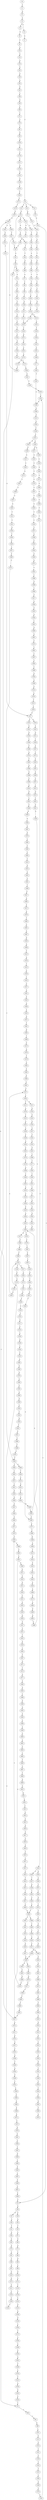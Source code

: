 strict digraph  {
	S0 -> S1 [ label = C ];
	S1 -> S2 [ label = G ];
	S2 -> S3 [ label = G ];
	S3 -> S4 [ label = T ];
	S3 -> S5 [ label = C ];
	S4 -> S6 [ label = A ];
	S5 -> S7 [ label = A ];
	S6 -> S8 [ label = C ];
	S7 -> S9 [ label = C ];
	S8 -> S10 [ label = G ];
	S9 -> S11 [ label = G ];
	S9 -> S12 [ label = C ];
	S9 -> S13 [ label = T ];
	S10 -> S14 [ label = A ];
	S11 -> S15 [ label = C ];
	S12 -> S16 [ label = G ];
	S13 -> S17 [ label = G ];
	S14 -> S18 [ label = A ];
	S15 -> S19 [ label = G ];
	S16 -> S20 [ label = A ];
	S16 -> S21 [ label = G ];
	S17 -> S22 [ label = G ];
	S18 -> S23 [ label = G ];
	S19 -> S24 [ label = C ];
	S20 -> S25 [ label = G ];
	S20 -> S26 [ label = A ];
	S21 -> S27 [ label = G ];
	S22 -> S28 [ label = G ];
	S23 -> S29 [ label = A ];
	S24 -> S30 [ label = G ];
	S25 -> S31 [ label = T ];
	S26 -> S32 [ label = T ];
	S27 -> S33 [ label = A ];
	S28 -> S34 [ label = A ];
	S29 -> S35 [ label = A ];
	S30 -> S36 [ label = C ];
	S30 -> S37 [ label = G ];
	S31 -> S38 [ label = C ];
	S32 -> S39 [ label = G ];
	S33 -> S40 [ label = A ];
	S34 -> S41 [ label = A ];
	S35 -> S42 [ label = G ];
	S36 -> S43 [ label = G ];
	S37 -> S44 [ label = C ];
	S38 -> S45 [ label = C ];
	S39 -> S46 [ label = T ];
	S40 -> S47 [ label = T ];
	S41 -> S48 [ label = C ];
	S42 -> S49 [ label = T ];
	S43 -> S50 [ label = T ];
	S44 -> S51 [ label = T ];
	S45 -> S52 [ label = A ];
	S46 -> S53 [ label = A ];
	S47 -> S54 [ label = T ];
	S48 -> S55 [ label = T ];
	S49 -> S56 [ label = G ];
	S50 -> S57 [ label = C ];
	S51 -> S58 [ label = G ];
	S52 -> S59 [ label = G ];
	S53 -> S60 [ label = G ];
	S54 -> S61 [ label = G ];
	S55 -> S62 [ label = G ];
	S56 -> S63 [ label = T ];
	S57 -> S64 [ label = G ];
	S58 -> S65 [ label = G ];
	S59 -> S66 [ label = T ];
	S59 -> S67 [ label = C ];
	S60 -> S68 [ label = T ];
	S61 -> S69 [ label = A ];
	S62 -> S70 [ label = G ];
	S63 -> S71 [ label = C ];
	S64 -> S72 [ label = A ];
	S65 -> S73 [ label = A ];
	S66 -> S74 [ label = A ];
	S67 -> S75 [ label = T ];
	S68 -> S76 [ label = T ];
	S69 -> S77 [ label = A ];
	S70 -> S78 [ label = A ];
	S71 -> S79 [ label = C ];
	S72 -> S80 [ label = C ];
	S73 -> S81 [ label = A ];
	S74 -> S82 [ label = G ];
	S75 -> S83 [ label = T ];
	S76 -> S84 [ label = T ];
	S77 -> S85 [ label = C ];
	S78 -> S86 [ label = C ];
	S79 -> S87 [ label = T ];
	S80 -> S88 [ label = G ];
	S81 -> S89 [ label = T ];
	S82 -> S90 [ label = G ];
	S83 -> S91 [ label = C ];
	S84 -> S92 [ label = C ];
	S85 -> S93 [ label = C ];
	S86 -> S94 [ label = C ];
	S87 -> S95 [ label = G ];
	S88 -> S96 [ label = C ];
	S89 -> S97 [ label = G ];
	S90 -> S98 [ label = G ];
	S91 -> S99 [ label = A ];
	S92 -> S100 [ label = A ];
	S93 -> S101 [ label = C ];
	S94 -> S102 [ label = C ];
	S95 -> S103 [ label = G ];
	S96 -> S104 [ label = G ];
	S97 -> S105 [ label = G ];
	S98 -> S106 [ label = T ];
	S99 -> S107 [ label = C ];
	S100 -> S108 [ label = C ];
	S101 -> S109 [ label = G ];
	S102 -> S110 [ label = G ];
	S103 -> S111 [ label = C ];
	S104 -> S112 [ label = C ];
	S105 -> S113 [ label = G ];
	S106 -> S114 [ label = C ];
	S107 -> S115 [ label = G ];
	S108 -> S116 [ label = T ];
	S109 -> S117 [ label = T ];
	S110 -> S118 [ label = T ];
	S111 -> S119 [ label = C ];
	S112 -> S120 [ label = C ];
	S113 -> S121 [ label = G ];
	S114 -> S122 [ label = A ];
	S115 -> S123 [ label = C ];
	S116 -> S124 [ label = C ];
	S117 -> S125 [ label = C ];
	S118 -> S126 [ label = C ];
	S119 -> S127 [ label = T ];
	S120 -> S128 [ label = T ];
	S121 -> S129 [ label = T ];
	S122 -> S130 [ label = C ];
	S123 -> S131 [ label = C ];
	S124 -> S132 [ label = C ];
	S125 -> S133 [ label = T ];
	S126 -> S133 [ label = T ];
	S127 -> S134 [ label = G ];
	S128 -> S135 [ label = C ];
	S129 -> S136 [ label = C ];
	S130 -> S137 [ label = T ];
	S131 -> S138 [ label = C ];
	S132 -> S139 [ label = T ];
	S133 -> S140 [ label = C ];
	S134 -> S141 [ label = G ];
	S135 -> S142 [ label = G ];
	S136 -> S143 [ label = C ];
	S137 -> S144 [ label = C ];
	S138 -> S145 [ label = T ];
	S139 -> S146 [ label = T ];
	S140 -> S147 [ label = G ];
	S141 -> S148 [ label = G ];
	S142 -> S149 [ label = G ];
	S143 -> S150 [ label = G ];
	S144 -> S151 [ label = G ];
	S145 -> S152 [ label = T ];
	S146 -> S153 [ label = T ];
	S147 -> S154 [ label = G ];
	S148 -> S155 [ label = T ];
	S149 -> S156 [ label = G ];
	S150 -> S157 [ label = C ];
	S150 -> S158 [ label = T ];
	S151 -> S159 [ label = C ];
	S152 -> S160 [ label = C ];
	S153 -> S161 [ label = C ];
	S154 -> S162 [ label = C ];
	S155 -> S163 [ label = C ];
	S156 -> S164 [ label = C ];
	S157 -> S165 [ label = C ];
	S158 -> S166 [ label = C ];
	S159 -> S167 [ label = T ];
	S160 -> S168 [ label = A ];
	S161 -> S169 [ label = A ];
	S162 -> S170 [ label = A ];
	S163 -> S171 [ label = C ];
	S164 -> S172 [ label = T ];
	S165 -> S173 [ label = G ];
	S166 -> S174 [ label = G ];
	S167 -> S175 [ label = T ];
	S168 -> S176 [ label = T ];
	S169 -> S177 [ label = T ];
	S170 -> S178 [ label = C ];
	S171 -> S179 [ label = C ];
	S172 -> S180 [ label = C ];
	S173 -> S181 [ label = G ];
	S174 -> S182 [ label = G ];
	S175 -> S183 [ label = C ];
	S176 -> S184 [ label = C ];
	S177 -> S185 [ label = C ];
	S178 -> S186 [ label = C ];
	S179 -> S187 [ label = G ];
	S180 -> S188 [ label = A ];
	S181 -> S189 [ label = A ];
	S182 -> S190 [ label = A ];
	S183 -> S191 [ label = A ];
	S184 -> S192 [ label = C ];
	S185 -> S193 [ label = C ];
	S186 -> S16 [ label = G ];
	S187 -> S194 [ label = A ];
	S188 -> S195 [ label = C ];
	S189 -> S196 [ label = A ];
	S190 -> S197 [ label = A ];
	S191 -> S198 [ label = T ];
	S192 -> S199 [ label = A ];
	S193 -> S199 [ label = A ];
	S194 -> S200 [ label = G ];
	S194 -> S201 [ label = A ];
	S195 -> S202 [ label = G ];
	S196 -> S203 [ label = C ];
	S197 -> S204 [ label = C ];
	S198 -> S205 [ label = C ];
	S199 -> S206 [ label = G ];
	S200 -> S207 [ label = T ];
	S201 -> S208 [ label = G ];
	S202 -> S209 [ label = T ];
	S203 -> S210 [ label = T ];
	S204 -> S211 [ label = A ];
	S204 -> S212 [ label = T ];
	S205 -> S192 [ label = C ];
	S206 -> S213 [ label = A ];
	S207 -> S214 [ label = C ];
	S208 -> S215 [ label = T ];
	S209 -> S216 [ label = C ];
	S210 -> S217 [ label = G ];
	S211 -> S218 [ label = G ];
	S212 -> S219 [ label = A ];
	S213 -> S220 [ label = A ];
	S214 -> S45 [ label = C ];
	S215 -> S221 [ label = C ];
	S216 -> S222 [ label = C ];
	S217 -> S223 [ label = C ];
	S218 -> S224 [ label = G ];
	S219 -> S225 [ label = C ];
	S220 -> S226 [ label = C ];
	S221 -> S227 [ label = G ];
	S222 -> S228 [ label = A ];
	S223 -> S229 [ label = A ];
	S224 -> S230 [ label = A ];
	S225 -> S231 [ label = A ];
	S226 -> S232 [ label = C ];
	S227 -> S233 [ label = C ];
	S227 -> S234 [ label = A ];
	S228 -> S235 [ label = G ];
	S229 -> S236 [ label = A ];
	S230 -> S237 [ label = A ];
	S231 -> S238 [ label = A ];
	S232 -> S239 [ label = A ];
	S232 -> S240 [ label = G ];
	S233 -> S241 [ label = G ];
	S234 -> S242 [ label = G ];
	S235 -> S243 [ label = C ];
	S236 -> S244 [ label = C ];
	S237 -> S245 [ label = T ];
	S238 -> S246 [ label = C ];
	S239 -> S247 [ label = G ];
	S239 -> S248 [ label = C ];
	S240 -> S249 [ label = G ];
	S241 -> S250 [ label = G ];
	S242 -> S251 [ label = G ];
	S243 -> S75 [ label = T ];
	S244 -> S252 [ label = C ];
	S245 -> S253 [ label = A ];
	S246 -> S254 [ label = G ];
	S247 -> S255 [ label = A ];
	S248 -> S256 [ label = C ];
	S249 -> S257 [ label = A ];
	S250 -> S258 [ label = C ];
	S251 -> S259 [ label = T ];
	S252 -> S260 [ label = A ];
	S253 -> S261 [ label = G ];
	S254 -> S262 [ label = A ];
	S255 -> S263 [ label = C ];
	S256 -> S264 [ label = A ];
	S257 -> S265 [ label = C ];
	S258 -> S266 [ label = T ];
	S259 -> S267 [ label = A ];
	S260 -> S268 [ label = G ];
	S261 -> S269 [ label = T ];
	S262 -> S270 [ label = A ];
	S263 -> S271 [ label = T ];
	S264 -> S272 [ label = C ];
	S265 -> S273 [ label = G ];
	S266 -> S274 [ label = A ];
	S267 -> S275 [ label = T ];
	S268 -> S276 [ label = A ];
	S269 -> S277 [ label = C ];
	S270 -> S278 [ label = A ];
	S271 -> S279 [ label = C ];
	S272 -> S280 [ label = C ];
	S273 -> S281 [ label = C ];
	S274 -> S282 [ label = T ];
	S275 -> S283 [ label = A ];
	S276 -> S284 [ label = A ];
	S277 -> S285 [ label = T ];
	S278 -> S286 [ label = A ];
	S279 -> S287 [ label = C ];
	S280 -> S288 [ label = C ];
	S281 -> S289 [ label = C ];
	S282 -> S290 [ label = A ];
	S283 -> S291 [ label = A ];
	S284 -> S292 [ label = C ];
	S285 -> S293 [ label = C ];
	S286 -> S294 [ label = C ];
	S287 -> S295 [ label = C ];
	S288 -> S296 [ label = C ];
	S289 -> S297 [ label = C ];
	S290 -> S298 [ label = G ];
	S291 -> S299 [ label = G ];
	S292 -> S300 [ label = A ];
	S293 -> S301 [ label = T ];
	S294 -> S302 [ label = A ];
	S295 -> S303 [ label = A ];
	S296 -> S304 [ label = T ];
	S297 -> S305 [ label = A ];
	S298 -> S306 [ label = T ];
	S299 -> S307 [ label = T ];
	S300 -> S308 [ label = G ];
	S301 -> S309 [ label = C ];
	S302 -> S310 [ label = G ];
	S303 -> S311 [ label = T ];
	S304 -> S312 [ label = T ];
	S305 -> S313 [ label = T ];
	S306 -> S314 [ label = A ];
	S307 -> S315 [ label = C ];
	S308 -> S316 [ label = C ];
	S309 -> S317 [ label = T ];
	S310 -> S318 [ label = A ];
	S311 -> S319 [ label = C ];
	S312 -> S320 [ label = C ];
	S313 -> S321 [ label = C ];
	S314 -> S322 [ label = G ];
	S315 -> S323 [ label = G ];
	S316 -> S324 [ label = C ];
	S317 -> S325 [ label = G ];
	S318 -> S326 [ label = A ];
	S319 -> S327 [ label = T ];
	S320 -> S328 [ label = C ];
	S320 -> S329 [ label = G ];
	S321 -> S330 [ label = G ];
	S322 -> S331 [ label = C ];
	S323 -> S332 [ label = T ];
	S324 -> S333 [ label = G ];
	S325 -> S334 [ label = A ];
	S326 -> S335 [ label = G ];
	S327 -> S336 [ label = G ];
	S328 -> S337 [ label = T ];
	S329 -> S338 [ label = A ];
	S330 -> S339 [ label = T ];
	S331 -> S340 [ label = C ];
	S332 -> S341 [ label = G ];
	S333 -> S342 [ label = T ];
	S334 -> S343 [ label = G ];
	S335 -> S344 [ label = G ];
	S336 -> S345 [ label = C ];
	S337 -> S346 [ label = G ];
	S338 -> S347 [ label = T ];
	S339 -> S348 [ label = C ];
	S340 -> S349 [ label = G ];
	S341 -> S350 [ label = G ];
	S342 -> S351 [ label = C ];
	S343 -> S352 [ label = T ];
	S344 -> S353 [ label = G ];
	S345 -> S354 [ label = C ];
	S346 -> S355 [ label = T ];
	S347 -> S356 [ label = C ];
	S348 -> S357 [ label = C ];
	S349 -> S358 [ label = A ];
	S350 -> S359 [ label = T ];
	S351 -> S360 [ label = C ];
	S352 -> S361 [ label = A ];
	S353 -> S362 [ label = G ];
	S354 -> S363 [ label = A ];
	S355 -> S364 [ label = C ];
	S356 -> S365 [ label = G ];
	S357 -> S366 [ label = T ];
	S358 -> S367 [ label = A ];
	S359 -> S368 [ label = A ];
	S360 -> S369 [ label = T ];
	S362 -> S370 [ label = T ];
	S362 -> S371 [ label = G ];
	S363 -> S372 [ label = G ];
	S364 -> S373 [ label = C ];
	S365 -> S374 [ label = T ];
	S366 -> S375 [ label = C ];
	S367 -> S376 [ label = A ];
	S368 -> S377 [ label = C ];
	S369 -> S378 [ label = C ];
	S370 -> S379 [ label = C ];
	S371 -> S380 [ label = T ];
	S372 -> S381 [ label = T ];
	S373 -> S382 [ label = T ];
	S374 -> S383 [ label = T ];
	S375 -> S384 [ label = T ];
	S376 -> S385 [ label = C ];
	S377 -> S386 [ label = C ];
	S378 -> S384 [ label = T ];
	S379 -> S387 [ label = T ];
	S380 -> S388 [ label = C ];
	S381 -> S389 [ label = C ];
	S382 -> S390 [ label = A ];
	S382 -> S391 [ label = T ];
	S383 -> S392 [ label = T ];
	S384 -> S393 [ label = T ];
	S384 -> S394 [ label = G ];
	S385 -> S395 [ label = C ];
	S386 -> S396 [ label = G ];
	S387 -> S397 [ label = C ];
	S388 -> S398 [ label = C ];
	S389 -> S399 [ label = G ];
	S390 -> S400 [ label = C ];
	S391 -> S401 [ label = G ];
	S392 -> S402 [ label = G ];
	S393 -> S403 [ label = C ];
	S394 -> S404 [ label = T ];
	S395 -> S405 [ label = C ];
	S396 -> S406 [ label = G ];
	S397 -> S407 [ label = T ];
	S398 -> S150 [ label = G ];
	S399 -> S408 [ label = T ];
	S400 -> S409 [ label = T ];
	S401 -> S410 [ label = T ];
	S402 -> S411 [ label = T ];
	S403 -> S412 [ label = T ];
	S404 -> S413 [ label = C ];
	S405 -> S414 [ label = C ];
	S406 -> S415 [ label = T ];
	S407 -> S416 [ label = C ];
	S408 -> S417 [ label = A ];
	S409 -> S418 [ label = A ];
	S410 -> S419 [ label = A ];
	S411 -> S420 [ label = A ];
	S412 -> S421 [ label = C ];
	S413 -> S422 [ label = G ];
	S414 -> S423 [ label = G ];
	S415 -> S424 [ label = G ];
	S416 -> S425 [ label = G ];
	S417 -> S426 [ label = A ];
	S418 -> S427 [ label = C ];
	S419 -> S428 [ label = G ];
	S420 -> S429 [ label = G ];
	S421 -> S430 [ label = G ];
	S422 -> S431 [ label = T ];
	S423 -> S432 [ label = A ];
	S424 -> S433 [ label = G ];
	S425 -> S434 [ label = T ];
	S426 -> S435 [ label = G ];
	S427 -> S436 [ label = C ];
	S428 -> S437 [ label = G ];
	S429 -> S438 [ label = G ];
	S430 -> S439 [ label = G ];
	S431 -> S440 [ label = G ];
	S432 -> S441 [ label = C ];
	S433 -> S442 [ label = T ];
	S434 -> S443 [ label = G ];
	S435 -> S444 [ label = A ];
	S436 -> S445 [ label = A ];
	S437 -> S446 [ label = A ];
	S438 -> S446 [ label = A ];
	S439 -> S447 [ label = A ];
	S440 -> S448 [ label = G ];
	S441 -> S449 [ label = T ];
	S442 -> S450 [ label = T ];
	S443 -> S451 [ label = G ];
	S444 -> S452 [ label = C ];
	S445 -> S453 [ label = G ];
	S446 -> S454 [ label = G ];
	S446 -> S455 [ label = A ];
	S447 -> S456 [ label = G ];
	S448 -> S359 [ label = T ];
	S449 -> S457 [ label = A ];
	S450 -> S458 [ label = A ];
	S451 -> S459 [ label = T ];
	S452 -> S460 [ label = G ];
	S453 -> S461 [ label = G ];
	S454 -> S462 [ label = A ];
	S455 -> S463 [ label = A ];
	S456 -> S464 [ label = A ];
	S457 -> S465 [ label = G ];
	S458 -> S466 [ label = G ];
	S459 -> S368 [ label = A ];
	S460 -> S467 [ label = G ];
	S461 -> S468 [ label = A ];
	S462 -> S469 [ label = G ];
	S463 -> S470 [ label = G ];
	S464 -> S471 [ label = G ];
	S465 -> S472 [ label = A ];
	S466 -> S473 [ label = A ];
	S467 -> S474 [ label = C ];
	S468 -> S475 [ label = G ];
	S469 -> S476 [ label = G ];
	S470 -> S477 [ label = G ];
	S471 -> S478 [ label = G ];
	S472 -> S479 [ label = A ];
	S473 -> S480 [ label = A ];
	S474 -> S481 [ label = T ];
	S475 -> S482 [ label = A ];
	S476 -> S483 [ label = T ];
	S477 -> S484 [ label = T ];
	S478 -> S483 [ label = T ];
	S479 -> S485 [ label = T ];
	S480 -> S486 [ label = G ];
	S481 -> S487 [ label = C ];
	S482 -> S488 [ label = G ];
	S483 -> S489 [ label = C ];
	S484 -> S490 [ label = C ];
	S485 -> S491 [ label = C ];
	S486 -> S492 [ label = G ];
	S487 -> S493 [ label = T ];
	S488 -> S494 [ label = T ];
	S489 -> S495 [ label = C ];
	S490 -> S496 [ label = C ];
	S491 -> S497 [ label = G ];
	S492 -> S498 [ label = G ];
	S493 -> S499 [ label = C ];
	S494 -> S500 [ label = C ];
	S495 -> S501 [ label = C ];
	S496 -> S502 [ label = C ];
	S497 -> S503 [ label = G ];
	S498 -> S362 [ label = G ];
	S499 -> S504 [ label = G ];
	S500 -> S505 [ label = A ];
	S501 -> S506 [ label = A ];
	S501 -> S507 [ label = G ];
	S502 -> S507 [ label = G ];
	S503 -> S508 [ label = G ];
	S504 -> S509 [ label = A ];
	S505 -> S510 [ label = G ];
	S506 -> S511 [ label = G ];
	S507 -> S512 [ label = G ];
	S507 -> S194 [ label = A ];
	S508 -> S513 [ label = T ];
	S509 -> S514 [ label = A ];
	S510 -> S515 [ label = G ];
	S511 -> S516 [ label = A ];
	S512 -> S517 [ label = A ];
	S513 -> S518 [ label = A ];
	S514 -> S519 [ label = G ];
	S515 -> S520 [ label = A ];
	S516 -> S521 [ label = G ];
	S517 -> S522 [ label = G ];
	S518 -> S523 [ label = T ];
	S519 -> S524 [ label = T ];
	S520 -> S525 [ label = C ];
	S521 -> S526 [ label = C ];
	S522 -> S527 [ label = G ];
	S523 -> S528 [ label = C ];
	S524 -> S529 [ label = C ];
	S525 -> S530 [ label = C ];
	S526 -> S531 [ label = C ];
	S527 -> S532 [ label = C ];
	S528 -> S533 [ label = C ];
	S529 -> S227 [ label = G ];
	S530 -> S534 [ label = A ];
	S531 -> S535 [ label = A ];
	S532 -> S536 [ label = G ];
	S533 -> S537 [ label = C ];
	S534 -> S538 [ label = G ];
	S535 -> S539 [ label = C ];
	S536 -> S540 [ label = T ];
	S537 -> S541 [ label = G ];
	S538 -> S542 [ label = T ];
	S539 -> S543 [ label = G ];
	S540 -> S544 [ label = G ];
	S541 -> S545 [ label = A ];
	S542 -> S546 [ label = C ];
	S543 -> S547 [ label = G ];
	S544 -> S548 [ label = G ];
	S545 -> S549 [ label = A ];
	S546 -> S550 [ label = T ];
	S547 -> S551 [ label = T ];
	S548 -> S552 [ label = T ];
	S549 -> S553 [ label = A ];
	S550 -> S554 [ label = C ];
	S551 -> S555 [ label = T ];
	S552 -> S556 [ label = A ];
	S553 -> S557 [ label = G ];
	S554 -> S558 [ label = T ];
	S555 -> S559 [ label = A ];
	S556 -> S560 [ label = T ];
	S557 -> S561 [ label = T ];
	S558 -> S562 [ label = G ];
	S559 -> S563 [ label = C ];
	S560 -> S564 [ label = G ];
	S561 -> S565 [ label = G ];
	S562 -> S566 [ label = T ];
	S563 -> S567 [ label = T ];
	S564 -> S568 [ label = A ];
	S565 -> S569 [ label = T ];
	S566 -> S570 [ label = A ];
	S567 -> S571 [ label = G ];
	S568 -> S572 [ label = G ];
	S569 -> S573 [ label = C ];
	S571 -> S574 [ label = C ];
	S572 -> S575 [ label = C ];
	S573 -> S576 [ label = G ];
	S574 -> S577 [ label = A ];
	S575 -> S578 [ label = G ];
	S576 -> S579 [ label = T ];
	S577 -> S580 [ label = G ];
	S578 -> S581 [ label = G ];
	S579 -> S582 [ label = C ];
	S580 -> S583 [ label = A ];
	S581 -> S584 [ label = T ];
	S582 -> S585 [ label = G ];
	S583 -> S586 [ label = C ];
	S584 -> S587 [ label = C ];
	S585 -> S588 [ label = G ];
	S586 -> S589 [ label = G ];
	S587 -> S590 [ label = G ];
	S588 -> S591 [ label = A ];
	S589 -> S592 [ label = G ];
	S590 -> S593 [ label = C ];
	S591 -> S197 [ label = A ];
	S592 -> S594 [ label = A ];
	S593 -> S595 [ label = A ];
	S594 -> S596 [ label = C ];
	S595 -> S597 [ label = C ];
	S596 -> S598 [ label = A ];
	S597 -> S599 [ label = G ];
	S598 -> S600 [ label = C ];
	S599 -> S601 [ label = C ];
	S600 -> S602 [ label = A ];
	S601 -> S603 [ label = G ];
	S602 -> S604 [ label = C ];
	S603 -> S24 [ label = C ];
	S604 -> S605 [ label = C ];
	S605 -> S606 [ label = T ];
	S606 -> S607 [ label = C ];
	S607 -> S608 [ label = T ];
	S608 -> S609 [ label = A ];
	S609 -> S610 [ label = G ];
	S610 -> S611 [ label = A ];
	S611 -> S612 [ label = A ];
	S612 -> S613 [ label = C ];
	S613 -> S614 [ label = G ];
	S614 -> S615 [ label = A ];
	S615 -> S616 [ label = G ];
	S616 -> S617 [ label = G ];
	S617 -> S618 [ label = T ];
	S618 -> S619 [ label = G ];
	S619 -> S620 [ label = T ];
	S620 -> S621 [ label = C ];
	S621 -> S622 [ label = C ];
	S622 -> S623 [ label = C ];
	S623 -> S624 [ label = T ];
	S624 -> S625 [ label = G ];
	S625 -> S626 [ label = T ];
	S626 -> S627 [ label = C ];
	S627 -> S628 [ label = C ];
	S628 -> S382 [ label = T ];
}
